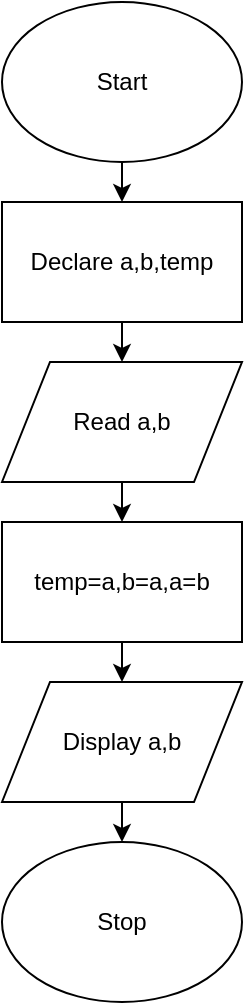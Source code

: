 <mxfile version="12.1.3" type="device" pages="1"><diagram id="cfEYJJop2UB4YeJMVWax" name="Page-1"><mxGraphModel dx="854" dy="402" grid="1" gridSize="10" guides="1" tooltips="1" connect="1" arrows="1" fold="1" page="1" pageScale="1" pageWidth="850" pageHeight="1100" math="0" shadow="0"><root><mxCell id="0"/><mxCell id="1" parent="0"/><mxCell id="aimUANSSTuIEYMAaxP3x-8" style="edgeStyle=orthogonalEdgeStyle;rounded=0;orthogonalLoop=1;jettySize=auto;html=1;exitX=0.5;exitY=1;exitDx=0;exitDy=0;entryX=0.5;entryY=0;entryDx=0;entryDy=0;" edge="1" parent="1" source="aimUANSSTuIEYMAaxP3x-1" target="aimUANSSTuIEYMAaxP3x-2"><mxGeometry relative="1" as="geometry"/></mxCell><mxCell id="aimUANSSTuIEYMAaxP3x-1" value="Start" style="ellipse;whiteSpace=wrap;html=1;" vertex="1" parent="1"><mxGeometry x="350" y="20" width="120" height="80" as="geometry"/></mxCell><mxCell id="aimUANSSTuIEYMAaxP3x-9" style="edgeStyle=orthogonalEdgeStyle;rounded=0;orthogonalLoop=1;jettySize=auto;html=1;exitX=0.5;exitY=1;exitDx=0;exitDy=0;entryX=0.5;entryY=0;entryDx=0;entryDy=0;" edge="1" parent="1" source="aimUANSSTuIEYMAaxP3x-2" target="aimUANSSTuIEYMAaxP3x-3"><mxGeometry relative="1" as="geometry"/></mxCell><mxCell id="aimUANSSTuIEYMAaxP3x-2" value="Declare a,b,temp" style="rounded=0;whiteSpace=wrap;html=1;" vertex="1" parent="1"><mxGeometry x="350" y="120" width="120" height="60" as="geometry"/></mxCell><mxCell id="aimUANSSTuIEYMAaxP3x-10" style="edgeStyle=orthogonalEdgeStyle;rounded=0;orthogonalLoop=1;jettySize=auto;html=1;exitX=0.5;exitY=1;exitDx=0;exitDy=0;entryX=0.5;entryY=0;entryDx=0;entryDy=0;" edge="1" parent="1" source="aimUANSSTuIEYMAaxP3x-3" target="aimUANSSTuIEYMAaxP3x-4"><mxGeometry relative="1" as="geometry"/></mxCell><mxCell id="aimUANSSTuIEYMAaxP3x-3" value="Read a,b" style="shape=parallelogram;perimeter=parallelogramPerimeter;whiteSpace=wrap;html=1;" vertex="1" parent="1"><mxGeometry x="350" y="200" width="120" height="60" as="geometry"/></mxCell><mxCell id="aimUANSSTuIEYMAaxP3x-11" style="edgeStyle=orthogonalEdgeStyle;rounded=0;orthogonalLoop=1;jettySize=auto;html=1;exitX=0.5;exitY=1;exitDx=0;exitDy=0;entryX=0.5;entryY=0;entryDx=0;entryDy=0;" edge="1" parent="1" source="aimUANSSTuIEYMAaxP3x-4" target="aimUANSSTuIEYMAaxP3x-6"><mxGeometry relative="1" as="geometry"/></mxCell><mxCell id="aimUANSSTuIEYMAaxP3x-4" value="temp=a,b=a,a=b" style="rounded=0;whiteSpace=wrap;html=1;" vertex="1" parent="1"><mxGeometry x="350" y="280" width="120" height="60" as="geometry"/></mxCell><mxCell id="aimUANSSTuIEYMAaxP3x-12" style="edgeStyle=orthogonalEdgeStyle;rounded=0;orthogonalLoop=1;jettySize=auto;html=1;exitX=0.5;exitY=1;exitDx=0;exitDy=0;entryX=0.5;entryY=0;entryDx=0;entryDy=0;" edge="1" parent="1" source="aimUANSSTuIEYMAaxP3x-6" target="aimUANSSTuIEYMAaxP3x-7"><mxGeometry relative="1" as="geometry"/></mxCell><mxCell id="aimUANSSTuIEYMAaxP3x-6" value="Display a,b" style="shape=parallelogram;perimeter=parallelogramPerimeter;whiteSpace=wrap;html=1;" vertex="1" parent="1"><mxGeometry x="350" y="360" width="120" height="60" as="geometry"/></mxCell><mxCell id="aimUANSSTuIEYMAaxP3x-7" value="Stop" style="ellipse;whiteSpace=wrap;html=1;" vertex="1" parent="1"><mxGeometry x="350" y="440" width="120" height="80" as="geometry"/></mxCell></root></mxGraphModel></diagram></mxfile>